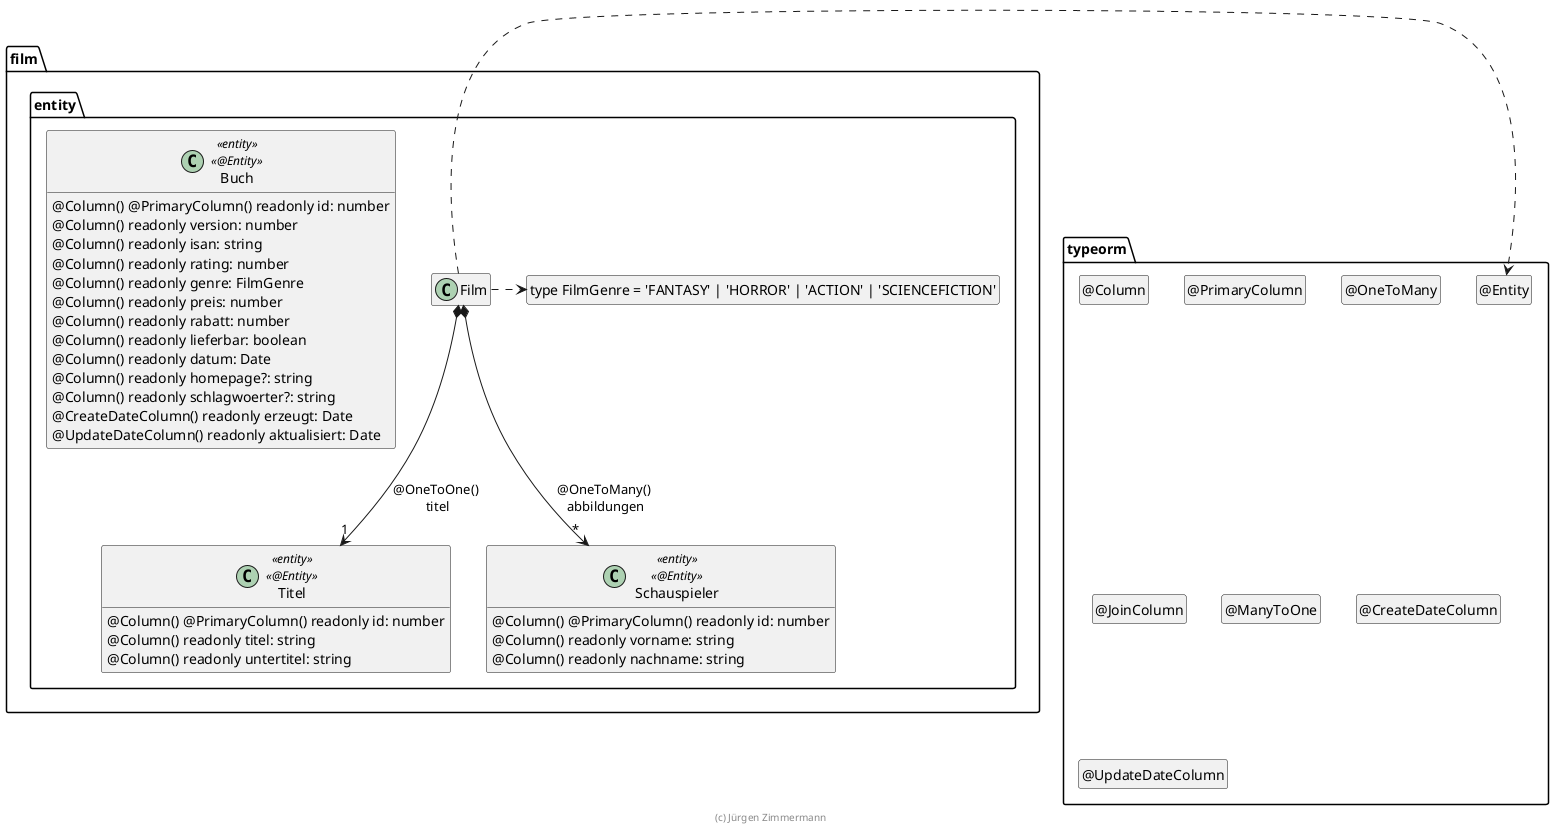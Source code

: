 ' Copyright (C) 2019 - present Juergen Zimmermann, Hochschule Karlsruhe
'
' This program is free software: you can redistribute it and/or modify
' it under the terms of the GNU General Public License as published by
' the Free Software Foundation, either version 3 of the License, or
' (at your option) any later version.
'
' This program is distributed in the hope that it will be useful,
' but WITHOUT ANY WARRANTY; without even the implied warranty of
' MERCHANTABILITY or FITNESS FOR A PARTICULAR PURPOSE.  See the
' GNU General Public License for more details.
'
' You should have received a copy of the GNU General Public License
' along with this program.  If not, see <https://www.gnu.org/licenses/>.

' Preview durch <Alt>d

@startuml Entity

package typeorm {
  class "@Entity" as Entity
  hide Entity circle
  class "@Column" as Column
  hide Column circle
  class "@PrimaryColumn" as PrimaryColumn
  hide PrimaryColumn circle
  class "@OneToMany" as OneToMany
  hide OneToMany circle
  class "@JoinColumn" as JoinColumn
  hide JoinColumn circle
  class "@ManyToOne" as ManyToOne
  hide ManyToOne circle
  class "@CreateDateColumn" as CreateDateColumn
  hide CreateDateColumn circle
  class "@UpdateDateColumn" as UpdateDateColumn
  hide UpdateDateColumn circle
}

package film.entity {
  class "type FilmGenre = 'FANTASY' | 'HORROR' | 'ACTION' | 'SCIENCEFICTION'" as FilmGenre
  hide FilmGenre circle

  class Buch <<entity>> <<@Entity>> {
    @Column() @PrimaryColumn() readonly id: number
    @Column() readonly version: number
    @Column() readonly isan: string
    @Column() readonly rating: number
    @Column() readonly genre: FilmGenre
    @Column() readonly preis: number
    @Column() readonly rabatt: number
    @Column() readonly lieferbar: boolean
    @Column() readonly datum: Date
    @Column() readonly homepage?: string
    @Column() readonly schlagwoerter?: string
    @CreateDateColumn() readonly erzeugt: Date
    @UpdateDateColumn() readonly aktualisiert: Date
  }

  class Titel <<entity>> <<@Entity>> {
    @Column() @PrimaryColumn() readonly id: number
    @Column() readonly titel: string
    @Column() readonly untertitel: string
  }

  class Schauspieler <<entity>> <<@Entity>> {
    @Column() @PrimaryColumn() readonly id: number
    @Column() readonly vorname: string
    @Column() readonly nachname: string
  }

  Film *--> "1" Titel : @OneToOne() \ntitel
  Film *--> "*" Schauspieler : @OneToMany() \nabbildungen

  Film .right.> Entity
  Film .right.> FilmGenre
}

hide empty members

footer (c) Jürgen Zimmermann

@enduml
